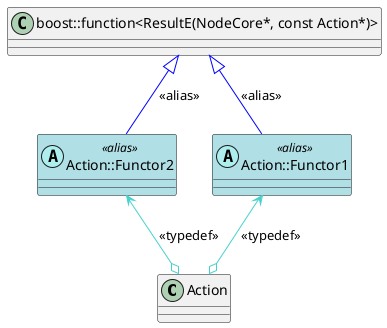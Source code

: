 {
  "sha1": "m0ptoe8he0k958qgs3zv189x1e1nqpw",
  "insertion": {
    "when": "2024-06-03T18:59:34.690Z",
    "url": "http://plantuml.sourceforge.net/qa/?qa=5084/preprocessing-problem-with-overloaded-macors&show=5085#a5085",
    "user": "plantuml@gmail.com"
  }
}
@startuml
skinparam class {
    BackgroundColor<<alias>>                #PowderBlue
}

!define ARROR_TYPEDEF_COLOR         #MediumTurquoise
!define ARROR_ALIAS_COLOR           #0000ff

!define L_GUILLEMET                 U+00AB
!define R_GUILLEMET                 U+00BB

!define assocStereotype(x)                  <L_GUILLEMET>x<R_GUILLEMET>

!define genArrowTypedef(x,y)                "x" o-up-> "x::y" ARROR_TYPEDEF_COLOR : assocStereotype(typedef)
!define genArrowAlias(x,y)                  "x" <|-- "y"      ARROR_ALIAS_COLOR   : assocStereotype(alias)

!define genArrowTypedef(x,y,arr)            "x" arr "x::y"    ARROR_TYPEDEF_COLOR : assocStereotype(typedef)
!define genArrowAlias(x,y,arr)              "x" arr "y"       ARROR_ALIAS_COLOR   : assocStereotype(alias)

!definelong genClassTypedef(cls,org,new)
    class "org"
    class "cls::new" <<(A,PaleTurquoise)alias>>
    genArrowTypedef("cls", "new")
    genArrowAlias("org", "cls::new")
!enddefinelong

!definelong genClassTypedef(cls,org,new,arrClsToNew,arrOrgToNew)
    class "org"
    class "cls::new" <<(A,PaleTurquoise)alias>>
    genArrowTypedef("cls", "new", arrClsToNew)
    genArrowAlias("org", "cls::new", arrOrgToNew)
!enddefinelong

class Action
genClassTypedef(Action, "boost::function<ResultE(NodeCore*, const Action*)>", Functor1)
genClassTypedef(Action, "boost::function<ResultE(NodeCore*, const Action*)>", Functor2, o-up->, <|--)

@enduml
